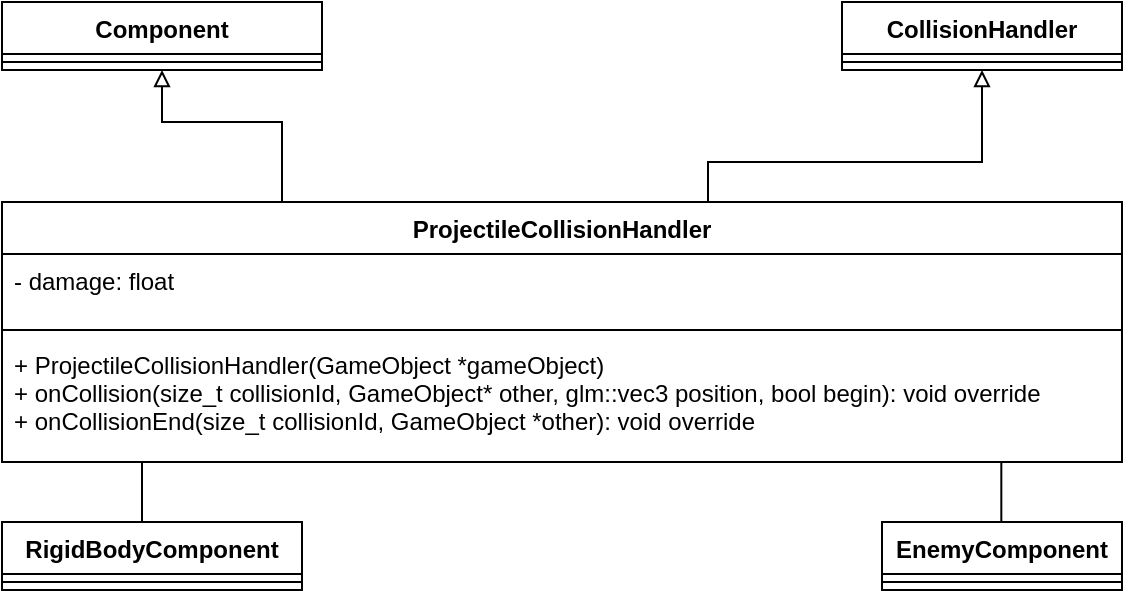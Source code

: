 <mxfile version="14.1.8" type="device"><diagram id="VozmDFfqkq1ztdYRNzgE" name="Page-1"><mxGraphModel dx="749" dy="556" grid="1" gridSize="10" guides="1" tooltips="1" connect="1" arrows="1" fold="1" page="1" pageScale="1" pageWidth="827" pageHeight="1169" math="0" shadow="0"><root><mxCell id="0"/><mxCell id="1" parent="0"/><mxCell id="jTJFHynMVVldFU61qHt9-1" style="edgeStyle=orthogonalEdgeStyle;rounded=0;orthogonalLoop=1;jettySize=auto;html=1;exitX=0.5;exitY=0;exitDx=0;exitDy=0;entryX=0.5;entryY=1;entryDx=0;entryDy=0;endArrow=block;endFill=0;" parent="1" source="jTJFHynMVVldFU61qHt9-3" target="jTJFHynMVVldFU61qHt9-7" edge="1"><mxGeometry relative="1" as="geometry"><Array as="points"><mxPoint x="390" y="570"/><mxPoint x="390" y="530"/><mxPoint x="330" y="530"/></Array><mxPoint x="439.92" y="281.06" as="targetPoint"/></mxGeometry></mxCell><mxCell id="jTJFHynMVVldFU61qHt9-3" value="ProjectileCollisionHandler" style="swimlane;fontStyle=1;align=center;verticalAlign=top;childLayout=stackLayout;horizontal=1;startSize=26;horizontalStack=0;resizeParent=1;resizeParentMax=0;resizeLast=0;collapsible=1;marginBottom=0;" parent="1" vertex="1"><mxGeometry x="250" y="570" width="560" height="130" as="geometry"/></mxCell><mxCell id="jTJFHynMVVldFU61qHt9-4" value="- damage: float" style="text;strokeColor=none;fillColor=none;align=left;verticalAlign=top;spacingLeft=4;spacingRight=4;overflow=hidden;rotatable=0;points=[[0,0.5],[1,0.5]];portConstraint=eastwest;" parent="jTJFHynMVVldFU61qHt9-3" vertex="1"><mxGeometry y="26" width="560" height="34" as="geometry"/></mxCell><mxCell id="jTJFHynMVVldFU61qHt9-5" value="" style="line;strokeWidth=1;fillColor=none;align=left;verticalAlign=middle;spacingTop=-1;spacingLeft=3;spacingRight=3;rotatable=0;labelPosition=right;points=[];portConstraint=eastwest;" parent="jTJFHynMVVldFU61qHt9-3" vertex="1"><mxGeometry y="60" width="560" height="8" as="geometry"/></mxCell><mxCell id="jTJFHynMVVldFU61qHt9-6" value="+ ProjectileCollisionHandler(GameObject *gameObject)&#10;+ onCollision(size_t collisionId, GameObject* other, glm::vec3 position, bool begin): void override&#10;+ onCollisionEnd(size_t collisionId, GameObject *other): void override" style="text;strokeColor=none;fillColor=none;align=left;verticalAlign=top;spacingLeft=4;spacingRight=4;overflow=hidden;rotatable=0;points=[[0,0.5],[1,0.5]];portConstraint=eastwest;" parent="jTJFHynMVVldFU61qHt9-3" vertex="1"><mxGeometry y="68" width="560" height="62" as="geometry"/></mxCell><mxCell id="jTJFHynMVVldFU61qHt9-7" value="Component" style="swimlane;fontStyle=1;align=center;verticalAlign=top;childLayout=stackLayout;horizontal=1;startSize=26;horizontalStack=0;resizeParent=1;resizeParentMax=0;resizeLast=0;collapsible=1;marginBottom=0;" parent="1" vertex="1"><mxGeometry x="250" y="470" width="160" height="34" as="geometry"/></mxCell><mxCell id="jTJFHynMVVldFU61qHt9-9" value="" style="line;strokeWidth=1;fillColor=none;align=left;verticalAlign=middle;spacingTop=-1;spacingLeft=3;spacingRight=3;rotatable=0;labelPosition=right;points=[];portConstraint=eastwest;" parent="jTJFHynMVVldFU61qHt9-7" vertex="1"><mxGeometry y="26" width="160" height="8" as="geometry"/></mxCell><mxCell id="jTJFHynMVVldFU61qHt9-15" style="edgeStyle=orthogonalEdgeStyle;rounded=0;orthogonalLoop=1;jettySize=auto;html=1;exitX=0.75;exitY=0;exitDx=0;exitDy=0;endArrow=block;endFill=0;entryX=0.5;entryY=1;entryDx=0;entryDy=0;" parent="1" source="jTJFHynMVVldFU61qHt9-3" target="jTJFHynMVVldFU61qHt9-25" edge="1"><mxGeometry relative="1" as="geometry"><Array as="points"><mxPoint x="603" y="570"/><mxPoint x="603" y="550"/><mxPoint x="740" y="550"/></Array><mxPoint x="495" y="580" as="sourcePoint"/><mxPoint x="847" y="160" as="targetPoint"/></mxGeometry></mxCell><mxCell id="jTJFHynMVVldFU61qHt9-16" value="RigidBodyComponent" style="swimlane;fontStyle=1;align=center;verticalAlign=top;childLayout=stackLayout;horizontal=1;startSize=26;horizontalStack=0;resizeParent=1;resizeParentMax=0;resizeLast=0;collapsible=1;marginBottom=0;" parent="1" vertex="1"><mxGeometry x="250" y="730" width="150" height="34" as="geometry"/></mxCell><mxCell id="jTJFHynMVVldFU61qHt9-18" value="" style="line;strokeWidth=1;fillColor=none;align=left;verticalAlign=middle;spacingTop=-1;spacingLeft=3;spacingRight=3;rotatable=0;labelPosition=right;points=[];portConstraint=eastwest;" parent="jTJFHynMVVldFU61qHt9-16" vertex="1"><mxGeometry y="26" width="150" height="8" as="geometry"/></mxCell><mxCell id="jTJFHynMVVldFU61qHt9-20" value="EnemyComponent" style="swimlane;fontStyle=1;align=center;verticalAlign=top;childLayout=stackLayout;horizontal=1;startSize=26;horizontalStack=0;resizeParent=1;resizeParentMax=0;resizeLast=0;collapsible=1;marginBottom=0;" parent="1" vertex="1"><mxGeometry x="690" y="730" width="120" height="34" as="geometry"/></mxCell><mxCell id="jTJFHynMVVldFU61qHt9-22" value="" style="line;strokeWidth=1;fillColor=none;align=left;verticalAlign=middle;spacingTop=-1;spacingLeft=3;spacingRight=3;rotatable=0;labelPosition=right;points=[];portConstraint=eastwest;" parent="jTJFHynMVVldFU61qHt9-20" vertex="1"><mxGeometry y="26" width="120" height="8" as="geometry"/></mxCell><mxCell id="jTJFHynMVVldFU61qHt9-25" value="CollisionHandler" style="swimlane;fontStyle=1;align=center;verticalAlign=top;childLayout=stackLayout;horizontal=1;startSize=26;horizontalStack=0;resizeParent=1;resizeParentMax=0;resizeLast=0;collapsible=1;marginBottom=0;" parent="1" vertex="1"><mxGeometry x="670" y="470" width="140" height="34" as="geometry"/></mxCell><mxCell id="jTJFHynMVVldFU61qHt9-27" value="" style="line;strokeWidth=1;fillColor=none;align=left;verticalAlign=middle;spacingTop=-1;spacingLeft=3;spacingRight=3;rotatable=0;labelPosition=right;points=[];portConstraint=eastwest;" parent="jTJFHynMVVldFU61qHt9-25" vertex="1"><mxGeometry y="26" width="140" height="8" as="geometry"/></mxCell><mxCell id="FwVkkxqWgeDDPHroKn0r-1" value="" style="endArrow=none;html=1;" edge="1" parent="1"><mxGeometry width="50" height="50" relative="1" as="geometry"><mxPoint x="749.66" y="700" as="sourcePoint"/><mxPoint x="749.66" y="730" as="targetPoint"/></mxGeometry></mxCell><mxCell id="FwVkkxqWgeDDPHroKn0r-2" value="" style="endArrow=none;html=1;" edge="1" parent="1"><mxGeometry width="50" height="50" relative="1" as="geometry"><mxPoint x="320" y="700" as="sourcePoint"/><mxPoint x="320" y="730" as="targetPoint"/></mxGeometry></mxCell></root></mxGraphModel></diagram></mxfile>